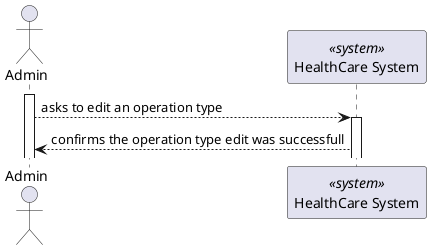 @startuml

actor Admin as "Admin"
participant SYS as "HealthCare System" <<system>>

activate Admin 

Admin --> SYS : asks to edit an operation type

activate SYS 

SYS --> Admin : confirms the operation type edit was successfull


@enduml